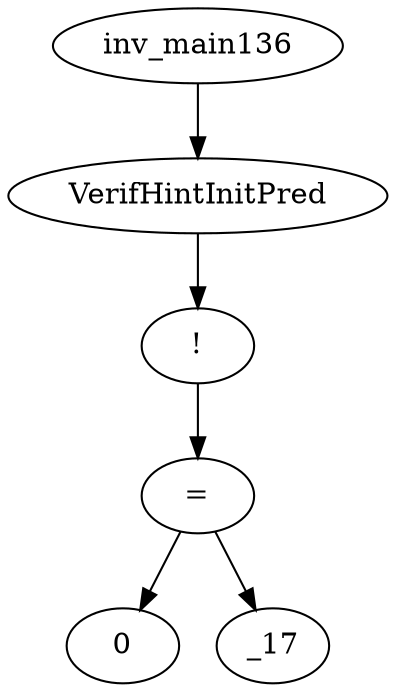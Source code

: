 digraph dag {
0 [label="inv_main136"];
1 [label="VerifHintInitPred"];
2 [label="!"];
3 [label="="];
4 [label="0"];
5 [label="_17"];
0->1
1->2
2->3
3->5
3 -> 4
}
